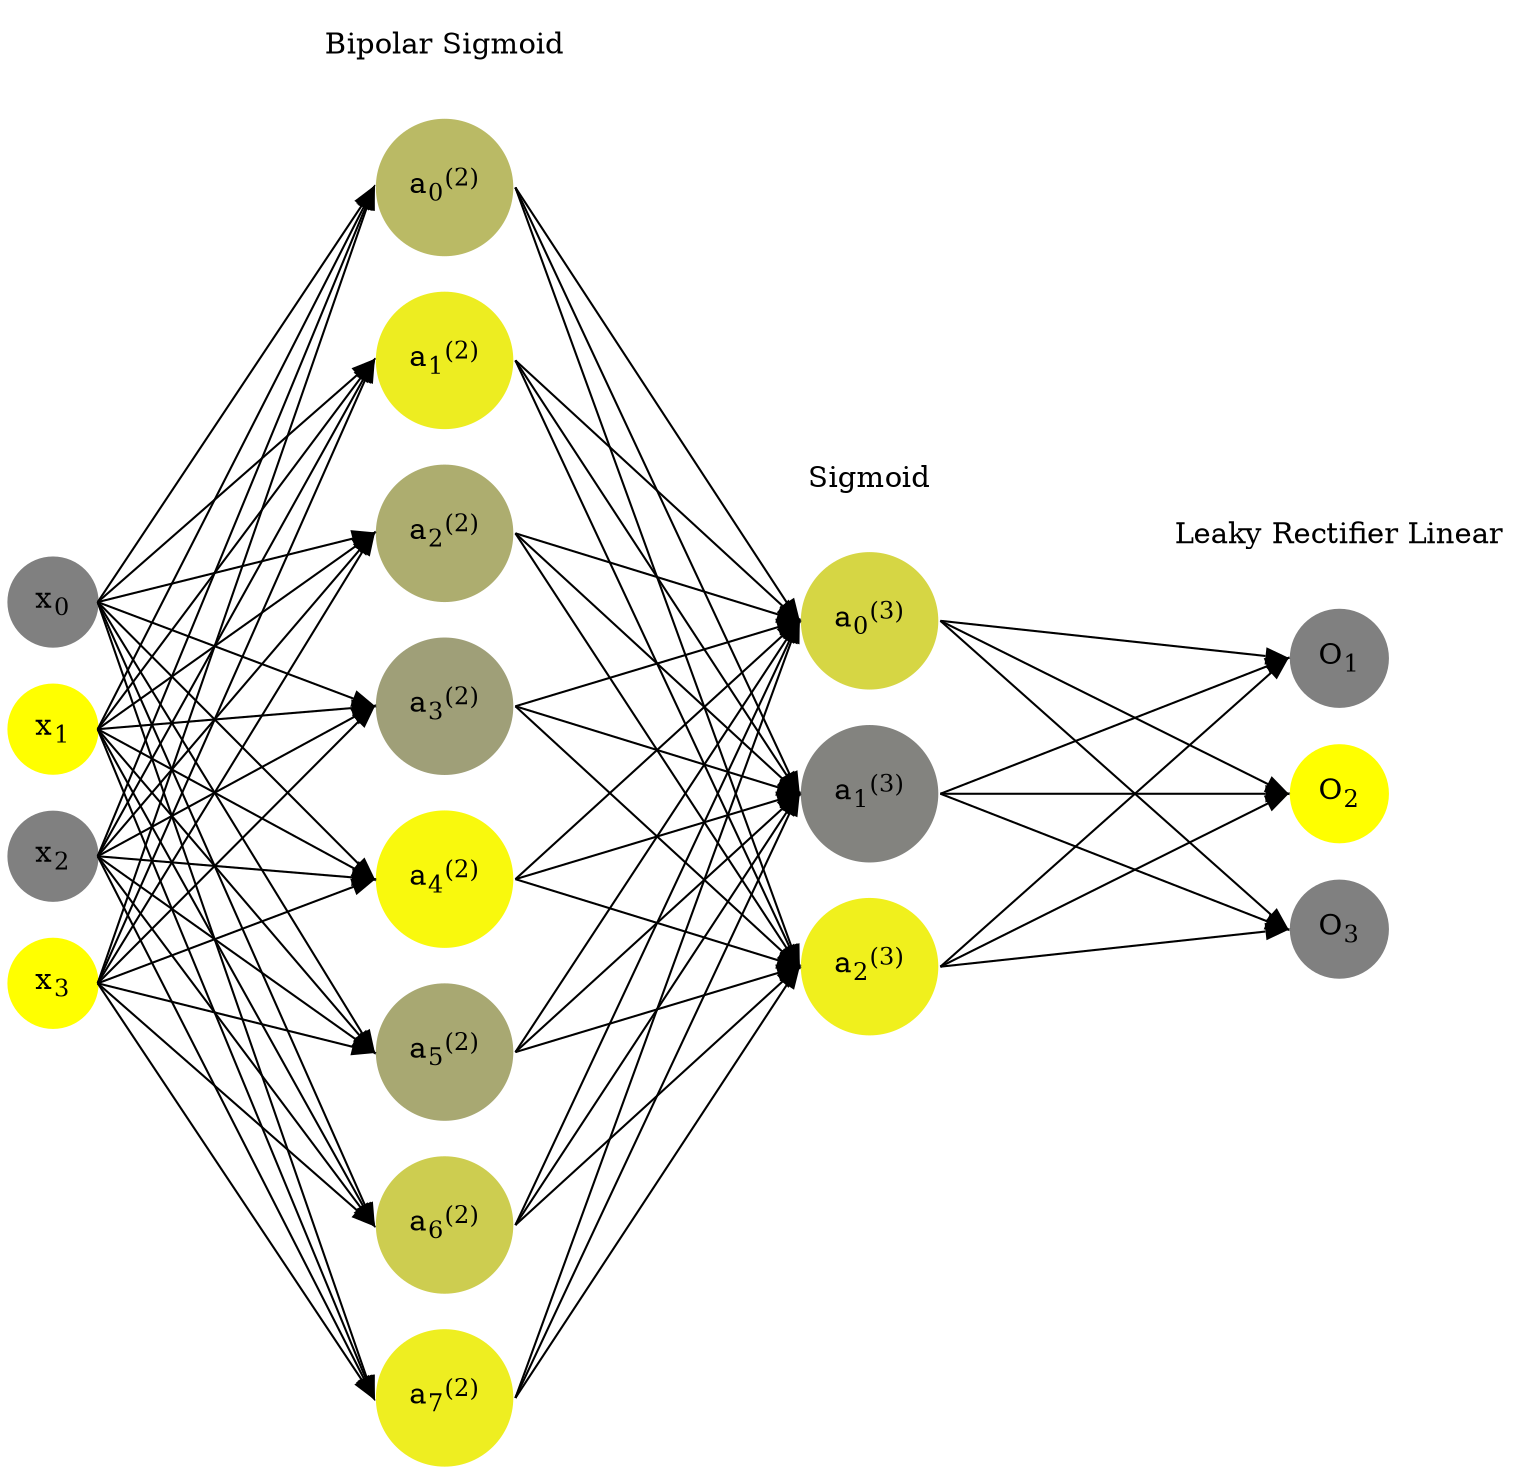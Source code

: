 digraph G {
	rankdir = LR;
	splines=false;
	edge[style=invis];
	ranksep= 1.4;
	{
	node [shape=circle, color="0.1667, 0.0, 0.5", style=filled, fillcolor="0.1667, 0.0, 0.5"];
	x0 [label=<x<sub>0</sub>>];
	}
	{
	node [shape=circle, color="0.1667, 1.0, 1.0", style=filled, fillcolor="0.1667, 1.0, 1.0"];
	x1 [label=<x<sub>1</sub>>];
	}
	{
	node [shape=circle, color="0.1667, 0.0, 0.5", style=filled, fillcolor="0.1667, 0.0, 0.5"];
	x2 [label=<x<sub>2</sub>>];
	}
	{
	node [shape=circle, color="0.1667, 1.0, 1.0", style=filled, fillcolor="0.1667, 1.0, 1.0"];
	x3 [label=<x<sub>3</sub>>];
	}
	{
	node [shape=circle, color="0.1667, 0.459020, 0.729510", style=filled, fillcolor="0.1667, 0.459020, 0.729510"];
	a02 [label=<a<sub>0</sub><sup>(2)</sup>>];
	}
	{
	node [shape=circle, color="0.1667, 0.857402, 0.928701", style=filled, fillcolor="0.1667, 0.857402, 0.928701"];
	a12 [label=<a<sub>1</sub><sup>(2)</sup>>];
	}
	{
	node [shape=circle, color="0.1667, 0.357763, 0.678881", style=filled, fillcolor="0.1667, 0.357763, 0.678881"];
	a22 [label=<a<sub>2</sub><sup>(2)</sup>>];
	}
	{
	node [shape=circle, color="0.1667, 0.248714, 0.624357", style=filled, fillcolor="0.1667, 0.248714, 0.624357"];
	a32 [label=<a<sub>3</sub><sup>(2)</sup>>];
	}
	{
	node [shape=circle, color="0.1667, 0.946580, 0.973290", style=filled, fillcolor="0.1667, 0.946580, 0.973290"];
	a42 [label=<a<sub>4</sub><sup>(2)</sup>>];
	}
	{
	node [shape=circle, color="0.1667, 0.319652, 0.659826", style=filled, fillcolor="0.1667, 0.319652, 0.659826"];
	a52 [label=<a<sub>5</sub><sup>(2)</sup>>];
	}
	{
	node [shape=circle, color="0.1667, 0.607912, 0.803956", style=filled, fillcolor="0.1667, 0.607912, 0.803956"];
	a62 [label=<a<sub>6</sub><sup>(2)</sup>>];
	}
	{
	node [shape=circle, color="0.1667, 0.859932, 0.929966", style=filled, fillcolor="0.1667, 0.859932, 0.929966"];
	a72 [label=<a<sub>7</sub><sup>(2)</sup>>];
	}
	{
	node [shape=circle, color="0.1667, 0.679311, 0.839656", style=filled, fillcolor="0.1667, 0.679311, 0.839656"];
	a03 [label=<a<sub>0</sub><sup>(3)</sup>>];
	}
	{
	node [shape=circle, color="0.1667, 0.025445, 0.512722", style=filled, fillcolor="0.1667, 0.025445, 0.512722"];
	a13 [label=<a<sub>1</sub><sup>(3)</sup>>];
	}
	{
	node [shape=circle, color="0.1667, 0.877785, 0.938892", style=filled, fillcolor="0.1667, 0.877785, 0.938892"];
	a23 [label=<a<sub>2</sub><sup>(3)</sup>>];
	}
	{
	node [shape=circle, color="0.1667, 0.0, 0.5", style=filled, fillcolor="0.1667, 0.0, 0.5"];
	O1 [label=<O<sub>1</sub>>];
	}
	{
	node [shape=circle, color="0.1667, 1.0, 1.0", style=filled, fillcolor="0.1667, 1.0, 1.0"];
	O2 [label=<O<sub>2</sub>>];
	}
	{
	node [shape=circle, color="0.1667, 0.0, 0.5", style=filled, fillcolor="0.1667, 0.0, 0.5"];
	O3 [label=<O<sub>3</sub>>];
	}
	{
	rank=same;
	x0->x1->x2->x3;
	}
	{
	rank=same;
	a02->a12->a22->a32->a42->a52->a62->a72;
	}
	{
	rank=same;
	a03->a13->a23;
	}
	{
	rank=same;
	O1->O2->O3;
	}
	l1 [shape=plaintext,label="Bipolar Sigmoid"];
	l1->a02;
	{rank=same; l1;a02};
	l2 [shape=plaintext,label="Sigmoid"];
	l2->a03;
	{rank=same; l2;a03};
	l3 [shape=plaintext,label="Leaky Rectifier Linear"];
	l3->O1;
	{rank=same; l3;O1};
edge[style=solid, tailport=e, headport=w];
	{x0;x1;x2;x3} -> {a02;a12;a22;a32;a42;a52;a62;a72};
	{a02;a12;a22;a32;a42;a52;a62;a72} -> {a03;a13;a23};
	{a03;a13;a23} -> {O1,O2,O3};
}